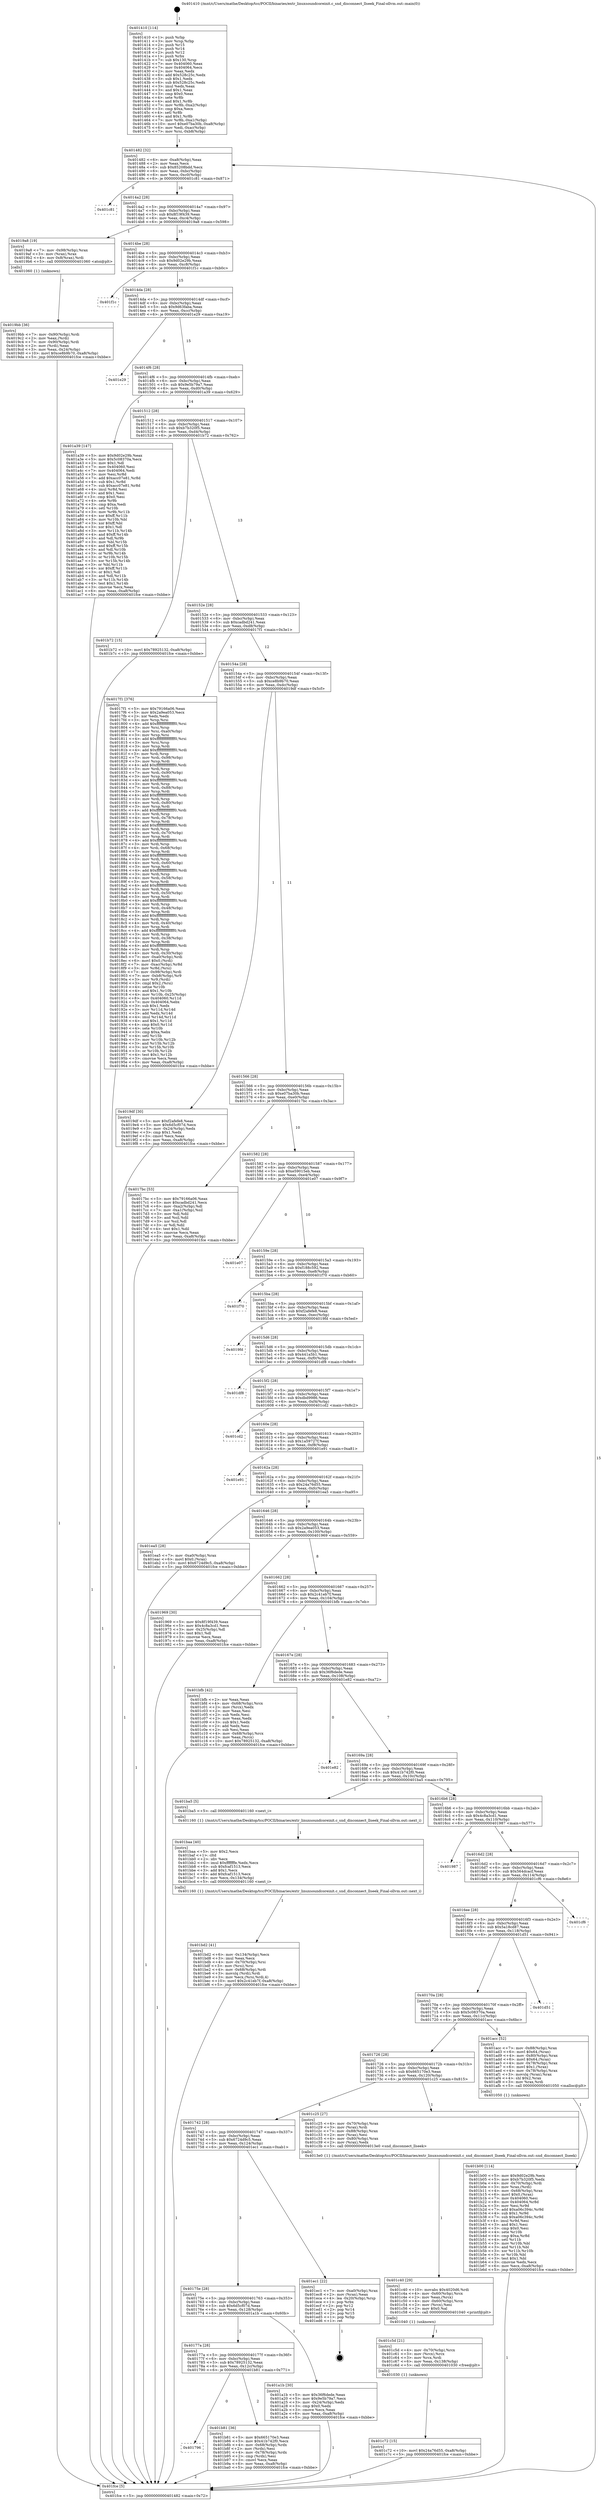 digraph "0x401410" {
  label = "0x401410 (/mnt/c/Users/mathe/Desktop/tcc/POCII/binaries/extr_linuxsoundcoreinit.c_snd_disconnect_llseek_Final-ollvm.out::main(0))"
  labelloc = "t"
  node[shape=record]

  Entry [label="",width=0.3,height=0.3,shape=circle,fillcolor=black,style=filled]
  "0x401482" [label="{
     0x401482 [32]\l
     | [instrs]\l
     &nbsp;&nbsp;0x401482 \<+6\>: mov -0xa8(%rbp),%eax\l
     &nbsp;&nbsp;0x401488 \<+2\>: mov %eax,%ecx\l
     &nbsp;&nbsp;0x40148a \<+6\>: sub $0x85208bdd,%ecx\l
     &nbsp;&nbsp;0x401490 \<+6\>: mov %eax,-0xbc(%rbp)\l
     &nbsp;&nbsp;0x401496 \<+6\>: mov %ecx,-0xc0(%rbp)\l
     &nbsp;&nbsp;0x40149c \<+6\>: je 0000000000401c81 \<main+0x871\>\l
  }"]
  "0x401c81" [label="{
     0x401c81\l
  }", style=dashed]
  "0x4014a2" [label="{
     0x4014a2 [28]\l
     | [instrs]\l
     &nbsp;&nbsp;0x4014a2 \<+5\>: jmp 00000000004014a7 \<main+0x97\>\l
     &nbsp;&nbsp;0x4014a7 \<+6\>: mov -0xbc(%rbp),%eax\l
     &nbsp;&nbsp;0x4014ad \<+5\>: sub $0x8f19f439,%eax\l
     &nbsp;&nbsp;0x4014b2 \<+6\>: mov %eax,-0xc4(%rbp)\l
     &nbsp;&nbsp;0x4014b8 \<+6\>: je 00000000004019a8 \<main+0x598\>\l
  }"]
  Exit [label="",width=0.3,height=0.3,shape=circle,fillcolor=black,style=filled,peripheries=2]
  "0x4019a8" [label="{
     0x4019a8 [19]\l
     | [instrs]\l
     &nbsp;&nbsp;0x4019a8 \<+7\>: mov -0x98(%rbp),%rax\l
     &nbsp;&nbsp;0x4019af \<+3\>: mov (%rax),%rax\l
     &nbsp;&nbsp;0x4019b2 \<+4\>: mov 0x8(%rax),%rdi\l
     &nbsp;&nbsp;0x4019b6 \<+5\>: call 0000000000401060 \<atoi@plt\>\l
     | [calls]\l
     &nbsp;&nbsp;0x401060 \{1\} (unknown)\l
  }"]
  "0x4014be" [label="{
     0x4014be [28]\l
     | [instrs]\l
     &nbsp;&nbsp;0x4014be \<+5\>: jmp 00000000004014c3 \<main+0xb3\>\l
     &nbsp;&nbsp;0x4014c3 \<+6\>: mov -0xbc(%rbp),%eax\l
     &nbsp;&nbsp;0x4014c9 \<+5\>: sub $0x9d02e29b,%eax\l
     &nbsp;&nbsp;0x4014ce \<+6\>: mov %eax,-0xc8(%rbp)\l
     &nbsp;&nbsp;0x4014d4 \<+6\>: je 0000000000401f1c \<main+0xb0c\>\l
  }"]
  "0x401c72" [label="{
     0x401c72 [15]\l
     | [instrs]\l
     &nbsp;&nbsp;0x401c72 \<+10\>: movl $0x24a76d55,-0xa8(%rbp)\l
     &nbsp;&nbsp;0x401c7c \<+5\>: jmp 0000000000401fce \<main+0xbbe\>\l
  }"]
  "0x401f1c" [label="{
     0x401f1c\l
  }", style=dashed]
  "0x4014da" [label="{
     0x4014da [28]\l
     | [instrs]\l
     &nbsp;&nbsp;0x4014da \<+5\>: jmp 00000000004014df \<main+0xcf\>\l
     &nbsp;&nbsp;0x4014df \<+6\>: mov -0xbc(%rbp),%eax\l
     &nbsp;&nbsp;0x4014e5 \<+5\>: sub $0x9d63faba,%eax\l
     &nbsp;&nbsp;0x4014ea \<+6\>: mov %eax,-0xcc(%rbp)\l
     &nbsp;&nbsp;0x4014f0 \<+6\>: je 0000000000401e29 \<main+0xa19\>\l
  }"]
  "0x401c5d" [label="{
     0x401c5d [21]\l
     | [instrs]\l
     &nbsp;&nbsp;0x401c5d \<+4\>: mov -0x70(%rbp),%rcx\l
     &nbsp;&nbsp;0x401c61 \<+3\>: mov (%rcx),%rcx\l
     &nbsp;&nbsp;0x401c64 \<+3\>: mov %rcx,%rdi\l
     &nbsp;&nbsp;0x401c67 \<+6\>: mov %eax,-0x138(%rbp)\l
     &nbsp;&nbsp;0x401c6d \<+5\>: call 0000000000401030 \<free@plt\>\l
     | [calls]\l
     &nbsp;&nbsp;0x401030 \{1\} (unknown)\l
  }"]
  "0x401e29" [label="{
     0x401e29\l
  }", style=dashed]
  "0x4014f6" [label="{
     0x4014f6 [28]\l
     | [instrs]\l
     &nbsp;&nbsp;0x4014f6 \<+5\>: jmp 00000000004014fb \<main+0xeb\>\l
     &nbsp;&nbsp;0x4014fb \<+6\>: mov -0xbc(%rbp),%eax\l
     &nbsp;&nbsp;0x401501 \<+5\>: sub $0x9e5b79a7,%eax\l
     &nbsp;&nbsp;0x401506 \<+6\>: mov %eax,-0xd0(%rbp)\l
     &nbsp;&nbsp;0x40150c \<+6\>: je 0000000000401a39 \<main+0x629\>\l
  }"]
  "0x401c40" [label="{
     0x401c40 [29]\l
     | [instrs]\l
     &nbsp;&nbsp;0x401c40 \<+10\>: movabs $0x4020d6,%rdi\l
     &nbsp;&nbsp;0x401c4a \<+4\>: mov -0x60(%rbp),%rcx\l
     &nbsp;&nbsp;0x401c4e \<+2\>: mov %eax,(%rcx)\l
     &nbsp;&nbsp;0x401c50 \<+4\>: mov -0x60(%rbp),%rcx\l
     &nbsp;&nbsp;0x401c54 \<+2\>: mov (%rcx),%esi\l
     &nbsp;&nbsp;0x401c56 \<+2\>: mov $0x0,%al\l
     &nbsp;&nbsp;0x401c58 \<+5\>: call 0000000000401040 \<printf@plt\>\l
     | [calls]\l
     &nbsp;&nbsp;0x401040 \{1\} (unknown)\l
  }"]
  "0x401a39" [label="{
     0x401a39 [147]\l
     | [instrs]\l
     &nbsp;&nbsp;0x401a39 \<+5\>: mov $0x9d02e29b,%eax\l
     &nbsp;&nbsp;0x401a3e \<+5\>: mov $0x5c08370a,%ecx\l
     &nbsp;&nbsp;0x401a43 \<+2\>: mov $0x1,%dl\l
     &nbsp;&nbsp;0x401a45 \<+7\>: mov 0x404060,%esi\l
     &nbsp;&nbsp;0x401a4c \<+7\>: mov 0x404064,%edi\l
     &nbsp;&nbsp;0x401a53 \<+3\>: mov %esi,%r8d\l
     &nbsp;&nbsp;0x401a56 \<+7\>: add $0xacc07e81,%r8d\l
     &nbsp;&nbsp;0x401a5d \<+4\>: sub $0x1,%r8d\l
     &nbsp;&nbsp;0x401a61 \<+7\>: sub $0xacc07e81,%r8d\l
     &nbsp;&nbsp;0x401a68 \<+4\>: imul %r8d,%esi\l
     &nbsp;&nbsp;0x401a6c \<+3\>: and $0x1,%esi\l
     &nbsp;&nbsp;0x401a6f \<+3\>: cmp $0x0,%esi\l
     &nbsp;&nbsp;0x401a72 \<+4\>: sete %r9b\l
     &nbsp;&nbsp;0x401a76 \<+3\>: cmp $0xa,%edi\l
     &nbsp;&nbsp;0x401a79 \<+4\>: setl %r10b\l
     &nbsp;&nbsp;0x401a7d \<+3\>: mov %r9b,%r11b\l
     &nbsp;&nbsp;0x401a80 \<+4\>: xor $0xff,%r11b\l
     &nbsp;&nbsp;0x401a84 \<+3\>: mov %r10b,%bl\l
     &nbsp;&nbsp;0x401a87 \<+3\>: xor $0xff,%bl\l
     &nbsp;&nbsp;0x401a8a \<+3\>: xor $0x1,%dl\l
     &nbsp;&nbsp;0x401a8d \<+3\>: mov %r11b,%r14b\l
     &nbsp;&nbsp;0x401a90 \<+4\>: and $0xff,%r14b\l
     &nbsp;&nbsp;0x401a94 \<+3\>: and %dl,%r9b\l
     &nbsp;&nbsp;0x401a97 \<+3\>: mov %bl,%r15b\l
     &nbsp;&nbsp;0x401a9a \<+4\>: and $0xff,%r15b\l
     &nbsp;&nbsp;0x401a9e \<+3\>: and %dl,%r10b\l
     &nbsp;&nbsp;0x401aa1 \<+3\>: or %r9b,%r14b\l
     &nbsp;&nbsp;0x401aa4 \<+3\>: or %r10b,%r15b\l
     &nbsp;&nbsp;0x401aa7 \<+3\>: xor %r15b,%r14b\l
     &nbsp;&nbsp;0x401aaa \<+3\>: or %bl,%r11b\l
     &nbsp;&nbsp;0x401aad \<+4\>: xor $0xff,%r11b\l
     &nbsp;&nbsp;0x401ab1 \<+3\>: or $0x1,%dl\l
     &nbsp;&nbsp;0x401ab4 \<+3\>: and %dl,%r11b\l
     &nbsp;&nbsp;0x401ab7 \<+3\>: or %r11b,%r14b\l
     &nbsp;&nbsp;0x401aba \<+4\>: test $0x1,%r14b\l
     &nbsp;&nbsp;0x401abe \<+3\>: cmovne %ecx,%eax\l
     &nbsp;&nbsp;0x401ac1 \<+6\>: mov %eax,-0xa8(%rbp)\l
     &nbsp;&nbsp;0x401ac7 \<+5\>: jmp 0000000000401fce \<main+0xbbe\>\l
  }"]
  "0x401512" [label="{
     0x401512 [28]\l
     | [instrs]\l
     &nbsp;&nbsp;0x401512 \<+5\>: jmp 0000000000401517 \<main+0x107\>\l
     &nbsp;&nbsp;0x401517 \<+6\>: mov -0xbc(%rbp),%eax\l
     &nbsp;&nbsp;0x40151d \<+5\>: sub $0xb7b320f5,%eax\l
     &nbsp;&nbsp;0x401522 \<+6\>: mov %eax,-0xd4(%rbp)\l
     &nbsp;&nbsp;0x401528 \<+6\>: je 0000000000401b72 \<main+0x762\>\l
  }"]
  "0x401bd2" [label="{
     0x401bd2 [41]\l
     | [instrs]\l
     &nbsp;&nbsp;0x401bd2 \<+6\>: mov -0x134(%rbp),%ecx\l
     &nbsp;&nbsp;0x401bd8 \<+3\>: imul %eax,%ecx\l
     &nbsp;&nbsp;0x401bdb \<+4\>: mov -0x70(%rbp),%rsi\l
     &nbsp;&nbsp;0x401bdf \<+3\>: mov (%rsi),%rsi\l
     &nbsp;&nbsp;0x401be2 \<+4\>: mov -0x68(%rbp),%rdi\l
     &nbsp;&nbsp;0x401be6 \<+3\>: movslq (%rdi),%rdi\l
     &nbsp;&nbsp;0x401be9 \<+3\>: mov %ecx,(%rsi,%rdi,4)\l
     &nbsp;&nbsp;0x401bec \<+10\>: movl $0x2c41eb7f,-0xa8(%rbp)\l
     &nbsp;&nbsp;0x401bf6 \<+5\>: jmp 0000000000401fce \<main+0xbbe\>\l
  }"]
  "0x401b72" [label="{
     0x401b72 [15]\l
     | [instrs]\l
     &nbsp;&nbsp;0x401b72 \<+10\>: movl $0x78925132,-0xa8(%rbp)\l
     &nbsp;&nbsp;0x401b7c \<+5\>: jmp 0000000000401fce \<main+0xbbe\>\l
  }"]
  "0x40152e" [label="{
     0x40152e [28]\l
     | [instrs]\l
     &nbsp;&nbsp;0x40152e \<+5\>: jmp 0000000000401533 \<main+0x123\>\l
     &nbsp;&nbsp;0x401533 \<+6\>: mov -0xbc(%rbp),%eax\l
     &nbsp;&nbsp;0x401539 \<+5\>: sub $0xcadbd241,%eax\l
     &nbsp;&nbsp;0x40153e \<+6\>: mov %eax,-0xd8(%rbp)\l
     &nbsp;&nbsp;0x401544 \<+6\>: je 00000000004017f1 \<main+0x3e1\>\l
  }"]
  "0x401baa" [label="{
     0x401baa [40]\l
     | [instrs]\l
     &nbsp;&nbsp;0x401baa \<+5\>: mov $0x2,%ecx\l
     &nbsp;&nbsp;0x401baf \<+1\>: cltd\l
     &nbsp;&nbsp;0x401bb0 \<+2\>: idiv %ecx\l
     &nbsp;&nbsp;0x401bb2 \<+6\>: imul $0xfffffffe,%edx,%ecx\l
     &nbsp;&nbsp;0x401bb8 \<+6\>: sub $0xfcaf1513,%ecx\l
     &nbsp;&nbsp;0x401bbe \<+3\>: add $0x1,%ecx\l
     &nbsp;&nbsp;0x401bc1 \<+6\>: add $0xfcaf1513,%ecx\l
     &nbsp;&nbsp;0x401bc7 \<+6\>: mov %ecx,-0x134(%rbp)\l
     &nbsp;&nbsp;0x401bcd \<+5\>: call 0000000000401160 \<next_i\>\l
     | [calls]\l
     &nbsp;&nbsp;0x401160 \{1\} (/mnt/c/Users/mathe/Desktop/tcc/POCII/binaries/extr_linuxsoundcoreinit.c_snd_disconnect_llseek_Final-ollvm.out::next_i)\l
  }"]
  "0x4017f1" [label="{
     0x4017f1 [376]\l
     | [instrs]\l
     &nbsp;&nbsp;0x4017f1 \<+5\>: mov $0x79166a06,%eax\l
     &nbsp;&nbsp;0x4017f6 \<+5\>: mov $0x2a9ea053,%ecx\l
     &nbsp;&nbsp;0x4017fb \<+2\>: xor %edx,%edx\l
     &nbsp;&nbsp;0x4017fd \<+3\>: mov %rsp,%rsi\l
     &nbsp;&nbsp;0x401800 \<+4\>: add $0xfffffffffffffff0,%rsi\l
     &nbsp;&nbsp;0x401804 \<+3\>: mov %rsi,%rsp\l
     &nbsp;&nbsp;0x401807 \<+7\>: mov %rsi,-0xa0(%rbp)\l
     &nbsp;&nbsp;0x40180e \<+3\>: mov %rsp,%rsi\l
     &nbsp;&nbsp;0x401811 \<+4\>: add $0xfffffffffffffff0,%rsi\l
     &nbsp;&nbsp;0x401815 \<+3\>: mov %rsi,%rsp\l
     &nbsp;&nbsp;0x401818 \<+3\>: mov %rsp,%rdi\l
     &nbsp;&nbsp;0x40181b \<+4\>: add $0xfffffffffffffff0,%rdi\l
     &nbsp;&nbsp;0x40181f \<+3\>: mov %rdi,%rsp\l
     &nbsp;&nbsp;0x401822 \<+7\>: mov %rdi,-0x98(%rbp)\l
     &nbsp;&nbsp;0x401829 \<+3\>: mov %rsp,%rdi\l
     &nbsp;&nbsp;0x40182c \<+4\>: add $0xfffffffffffffff0,%rdi\l
     &nbsp;&nbsp;0x401830 \<+3\>: mov %rdi,%rsp\l
     &nbsp;&nbsp;0x401833 \<+7\>: mov %rdi,-0x90(%rbp)\l
     &nbsp;&nbsp;0x40183a \<+3\>: mov %rsp,%rdi\l
     &nbsp;&nbsp;0x40183d \<+4\>: add $0xfffffffffffffff0,%rdi\l
     &nbsp;&nbsp;0x401841 \<+3\>: mov %rdi,%rsp\l
     &nbsp;&nbsp;0x401844 \<+7\>: mov %rdi,-0x88(%rbp)\l
     &nbsp;&nbsp;0x40184b \<+3\>: mov %rsp,%rdi\l
     &nbsp;&nbsp;0x40184e \<+4\>: add $0xfffffffffffffff0,%rdi\l
     &nbsp;&nbsp;0x401852 \<+3\>: mov %rdi,%rsp\l
     &nbsp;&nbsp;0x401855 \<+4\>: mov %rdi,-0x80(%rbp)\l
     &nbsp;&nbsp;0x401859 \<+3\>: mov %rsp,%rdi\l
     &nbsp;&nbsp;0x40185c \<+4\>: add $0xfffffffffffffff0,%rdi\l
     &nbsp;&nbsp;0x401860 \<+3\>: mov %rdi,%rsp\l
     &nbsp;&nbsp;0x401863 \<+4\>: mov %rdi,-0x78(%rbp)\l
     &nbsp;&nbsp;0x401867 \<+3\>: mov %rsp,%rdi\l
     &nbsp;&nbsp;0x40186a \<+4\>: add $0xfffffffffffffff0,%rdi\l
     &nbsp;&nbsp;0x40186e \<+3\>: mov %rdi,%rsp\l
     &nbsp;&nbsp;0x401871 \<+4\>: mov %rdi,-0x70(%rbp)\l
     &nbsp;&nbsp;0x401875 \<+3\>: mov %rsp,%rdi\l
     &nbsp;&nbsp;0x401878 \<+4\>: add $0xfffffffffffffff0,%rdi\l
     &nbsp;&nbsp;0x40187c \<+3\>: mov %rdi,%rsp\l
     &nbsp;&nbsp;0x40187f \<+4\>: mov %rdi,-0x68(%rbp)\l
     &nbsp;&nbsp;0x401883 \<+3\>: mov %rsp,%rdi\l
     &nbsp;&nbsp;0x401886 \<+4\>: add $0xfffffffffffffff0,%rdi\l
     &nbsp;&nbsp;0x40188a \<+3\>: mov %rdi,%rsp\l
     &nbsp;&nbsp;0x40188d \<+4\>: mov %rdi,-0x60(%rbp)\l
     &nbsp;&nbsp;0x401891 \<+3\>: mov %rsp,%rdi\l
     &nbsp;&nbsp;0x401894 \<+4\>: add $0xfffffffffffffff0,%rdi\l
     &nbsp;&nbsp;0x401898 \<+3\>: mov %rdi,%rsp\l
     &nbsp;&nbsp;0x40189b \<+4\>: mov %rdi,-0x58(%rbp)\l
     &nbsp;&nbsp;0x40189f \<+3\>: mov %rsp,%rdi\l
     &nbsp;&nbsp;0x4018a2 \<+4\>: add $0xfffffffffffffff0,%rdi\l
     &nbsp;&nbsp;0x4018a6 \<+3\>: mov %rdi,%rsp\l
     &nbsp;&nbsp;0x4018a9 \<+4\>: mov %rdi,-0x50(%rbp)\l
     &nbsp;&nbsp;0x4018ad \<+3\>: mov %rsp,%rdi\l
     &nbsp;&nbsp;0x4018b0 \<+4\>: add $0xfffffffffffffff0,%rdi\l
     &nbsp;&nbsp;0x4018b4 \<+3\>: mov %rdi,%rsp\l
     &nbsp;&nbsp;0x4018b7 \<+4\>: mov %rdi,-0x48(%rbp)\l
     &nbsp;&nbsp;0x4018bb \<+3\>: mov %rsp,%rdi\l
     &nbsp;&nbsp;0x4018be \<+4\>: add $0xfffffffffffffff0,%rdi\l
     &nbsp;&nbsp;0x4018c2 \<+3\>: mov %rdi,%rsp\l
     &nbsp;&nbsp;0x4018c5 \<+4\>: mov %rdi,-0x40(%rbp)\l
     &nbsp;&nbsp;0x4018c9 \<+3\>: mov %rsp,%rdi\l
     &nbsp;&nbsp;0x4018cc \<+4\>: add $0xfffffffffffffff0,%rdi\l
     &nbsp;&nbsp;0x4018d0 \<+3\>: mov %rdi,%rsp\l
     &nbsp;&nbsp;0x4018d3 \<+4\>: mov %rdi,-0x38(%rbp)\l
     &nbsp;&nbsp;0x4018d7 \<+3\>: mov %rsp,%rdi\l
     &nbsp;&nbsp;0x4018da \<+4\>: add $0xfffffffffffffff0,%rdi\l
     &nbsp;&nbsp;0x4018de \<+3\>: mov %rdi,%rsp\l
     &nbsp;&nbsp;0x4018e1 \<+4\>: mov %rdi,-0x30(%rbp)\l
     &nbsp;&nbsp;0x4018e5 \<+7\>: mov -0xa0(%rbp),%rdi\l
     &nbsp;&nbsp;0x4018ec \<+6\>: movl $0x0,(%rdi)\l
     &nbsp;&nbsp;0x4018f2 \<+7\>: mov -0xac(%rbp),%r8d\l
     &nbsp;&nbsp;0x4018f9 \<+3\>: mov %r8d,(%rsi)\l
     &nbsp;&nbsp;0x4018fc \<+7\>: mov -0x98(%rbp),%rdi\l
     &nbsp;&nbsp;0x401903 \<+7\>: mov -0xb8(%rbp),%r9\l
     &nbsp;&nbsp;0x40190a \<+3\>: mov %r9,(%rdi)\l
     &nbsp;&nbsp;0x40190d \<+3\>: cmpl $0x2,(%rsi)\l
     &nbsp;&nbsp;0x401910 \<+4\>: setne %r10b\l
     &nbsp;&nbsp;0x401914 \<+4\>: and $0x1,%r10b\l
     &nbsp;&nbsp;0x401918 \<+4\>: mov %r10b,-0x25(%rbp)\l
     &nbsp;&nbsp;0x40191c \<+8\>: mov 0x404060,%r11d\l
     &nbsp;&nbsp;0x401924 \<+7\>: mov 0x404064,%ebx\l
     &nbsp;&nbsp;0x40192b \<+3\>: sub $0x1,%edx\l
     &nbsp;&nbsp;0x40192e \<+3\>: mov %r11d,%r14d\l
     &nbsp;&nbsp;0x401931 \<+3\>: add %edx,%r14d\l
     &nbsp;&nbsp;0x401934 \<+4\>: imul %r14d,%r11d\l
     &nbsp;&nbsp;0x401938 \<+4\>: and $0x1,%r11d\l
     &nbsp;&nbsp;0x40193c \<+4\>: cmp $0x0,%r11d\l
     &nbsp;&nbsp;0x401940 \<+4\>: sete %r10b\l
     &nbsp;&nbsp;0x401944 \<+3\>: cmp $0xa,%ebx\l
     &nbsp;&nbsp;0x401947 \<+4\>: setl %r15b\l
     &nbsp;&nbsp;0x40194b \<+3\>: mov %r10b,%r12b\l
     &nbsp;&nbsp;0x40194e \<+3\>: and %r15b,%r12b\l
     &nbsp;&nbsp;0x401951 \<+3\>: xor %r15b,%r10b\l
     &nbsp;&nbsp;0x401954 \<+3\>: or %r10b,%r12b\l
     &nbsp;&nbsp;0x401957 \<+4\>: test $0x1,%r12b\l
     &nbsp;&nbsp;0x40195b \<+3\>: cmovne %ecx,%eax\l
     &nbsp;&nbsp;0x40195e \<+6\>: mov %eax,-0xa8(%rbp)\l
     &nbsp;&nbsp;0x401964 \<+5\>: jmp 0000000000401fce \<main+0xbbe\>\l
  }"]
  "0x40154a" [label="{
     0x40154a [28]\l
     | [instrs]\l
     &nbsp;&nbsp;0x40154a \<+5\>: jmp 000000000040154f \<main+0x13f\>\l
     &nbsp;&nbsp;0x40154f \<+6\>: mov -0xbc(%rbp),%eax\l
     &nbsp;&nbsp;0x401555 \<+5\>: sub $0xce8b9b70,%eax\l
     &nbsp;&nbsp;0x40155a \<+6\>: mov %eax,-0xdc(%rbp)\l
     &nbsp;&nbsp;0x401560 \<+6\>: je 00000000004019df \<main+0x5cf\>\l
  }"]
  "0x401796" [label="{
     0x401796\l
  }", style=dashed]
  "0x4019df" [label="{
     0x4019df [30]\l
     | [instrs]\l
     &nbsp;&nbsp;0x4019df \<+5\>: mov $0xf2afefe8,%eax\l
     &nbsp;&nbsp;0x4019e4 \<+5\>: mov $0x6d5cf07d,%ecx\l
     &nbsp;&nbsp;0x4019e9 \<+3\>: mov -0x24(%rbp),%edx\l
     &nbsp;&nbsp;0x4019ec \<+3\>: cmp $0x1,%edx\l
     &nbsp;&nbsp;0x4019ef \<+3\>: cmovl %ecx,%eax\l
     &nbsp;&nbsp;0x4019f2 \<+6\>: mov %eax,-0xa8(%rbp)\l
     &nbsp;&nbsp;0x4019f8 \<+5\>: jmp 0000000000401fce \<main+0xbbe\>\l
  }"]
  "0x401566" [label="{
     0x401566 [28]\l
     | [instrs]\l
     &nbsp;&nbsp;0x401566 \<+5\>: jmp 000000000040156b \<main+0x15b\>\l
     &nbsp;&nbsp;0x40156b \<+6\>: mov -0xbc(%rbp),%eax\l
     &nbsp;&nbsp;0x401571 \<+5\>: sub $0xe07ba30b,%eax\l
     &nbsp;&nbsp;0x401576 \<+6\>: mov %eax,-0xe0(%rbp)\l
     &nbsp;&nbsp;0x40157c \<+6\>: je 00000000004017bc \<main+0x3ac\>\l
  }"]
  "0x401b81" [label="{
     0x401b81 [36]\l
     | [instrs]\l
     &nbsp;&nbsp;0x401b81 \<+5\>: mov $0x665170e3,%eax\l
     &nbsp;&nbsp;0x401b86 \<+5\>: mov $0x41b742f0,%ecx\l
     &nbsp;&nbsp;0x401b8b \<+4\>: mov -0x68(%rbp),%rdx\l
     &nbsp;&nbsp;0x401b8f \<+2\>: mov (%rdx),%esi\l
     &nbsp;&nbsp;0x401b91 \<+4\>: mov -0x78(%rbp),%rdx\l
     &nbsp;&nbsp;0x401b95 \<+2\>: cmp (%rdx),%esi\l
     &nbsp;&nbsp;0x401b97 \<+3\>: cmovl %ecx,%eax\l
     &nbsp;&nbsp;0x401b9a \<+6\>: mov %eax,-0xa8(%rbp)\l
     &nbsp;&nbsp;0x401ba0 \<+5\>: jmp 0000000000401fce \<main+0xbbe\>\l
  }"]
  "0x4017bc" [label="{
     0x4017bc [53]\l
     | [instrs]\l
     &nbsp;&nbsp;0x4017bc \<+5\>: mov $0x79166a06,%eax\l
     &nbsp;&nbsp;0x4017c1 \<+5\>: mov $0xcadbd241,%ecx\l
     &nbsp;&nbsp;0x4017c6 \<+6\>: mov -0xa2(%rbp),%dl\l
     &nbsp;&nbsp;0x4017cc \<+7\>: mov -0xa1(%rbp),%sil\l
     &nbsp;&nbsp;0x4017d3 \<+3\>: mov %dl,%dil\l
     &nbsp;&nbsp;0x4017d6 \<+3\>: and %sil,%dil\l
     &nbsp;&nbsp;0x4017d9 \<+3\>: xor %sil,%dl\l
     &nbsp;&nbsp;0x4017dc \<+3\>: or %dl,%dil\l
     &nbsp;&nbsp;0x4017df \<+4\>: test $0x1,%dil\l
     &nbsp;&nbsp;0x4017e3 \<+3\>: cmovne %ecx,%eax\l
     &nbsp;&nbsp;0x4017e6 \<+6\>: mov %eax,-0xa8(%rbp)\l
     &nbsp;&nbsp;0x4017ec \<+5\>: jmp 0000000000401fce \<main+0xbbe\>\l
  }"]
  "0x401582" [label="{
     0x401582 [28]\l
     | [instrs]\l
     &nbsp;&nbsp;0x401582 \<+5\>: jmp 0000000000401587 \<main+0x177\>\l
     &nbsp;&nbsp;0x401587 \<+6\>: mov -0xbc(%rbp),%eax\l
     &nbsp;&nbsp;0x40158d \<+5\>: sub $0xe59015eb,%eax\l
     &nbsp;&nbsp;0x401592 \<+6\>: mov %eax,-0xe4(%rbp)\l
     &nbsp;&nbsp;0x401598 \<+6\>: je 0000000000401e07 \<main+0x9f7\>\l
  }"]
  "0x401fce" [label="{
     0x401fce [5]\l
     | [instrs]\l
     &nbsp;&nbsp;0x401fce \<+5\>: jmp 0000000000401482 \<main+0x72\>\l
  }"]
  "0x401410" [label="{
     0x401410 [114]\l
     | [instrs]\l
     &nbsp;&nbsp;0x401410 \<+1\>: push %rbp\l
     &nbsp;&nbsp;0x401411 \<+3\>: mov %rsp,%rbp\l
     &nbsp;&nbsp;0x401414 \<+2\>: push %r15\l
     &nbsp;&nbsp;0x401416 \<+2\>: push %r14\l
     &nbsp;&nbsp;0x401418 \<+2\>: push %r12\l
     &nbsp;&nbsp;0x40141a \<+1\>: push %rbx\l
     &nbsp;&nbsp;0x40141b \<+7\>: sub $0x130,%rsp\l
     &nbsp;&nbsp;0x401422 \<+7\>: mov 0x404060,%eax\l
     &nbsp;&nbsp;0x401429 \<+7\>: mov 0x404064,%ecx\l
     &nbsp;&nbsp;0x401430 \<+2\>: mov %eax,%edx\l
     &nbsp;&nbsp;0x401432 \<+6\>: add $0x528c25c,%edx\l
     &nbsp;&nbsp;0x401438 \<+3\>: sub $0x1,%edx\l
     &nbsp;&nbsp;0x40143b \<+6\>: sub $0x528c25c,%edx\l
     &nbsp;&nbsp;0x401441 \<+3\>: imul %edx,%eax\l
     &nbsp;&nbsp;0x401444 \<+3\>: and $0x1,%eax\l
     &nbsp;&nbsp;0x401447 \<+3\>: cmp $0x0,%eax\l
     &nbsp;&nbsp;0x40144a \<+4\>: sete %r8b\l
     &nbsp;&nbsp;0x40144e \<+4\>: and $0x1,%r8b\l
     &nbsp;&nbsp;0x401452 \<+7\>: mov %r8b,-0xa2(%rbp)\l
     &nbsp;&nbsp;0x401459 \<+3\>: cmp $0xa,%ecx\l
     &nbsp;&nbsp;0x40145c \<+4\>: setl %r8b\l
     &nbsp;&nbsp;0x401460 \<+4\>: and $0x1,%r8b\l
     &nbsp;&nbsp;0x401464 \<+7\>: mov %r8b,-0xa1(%rbp)\l
     &nbsp;&nbsp;0x40146b \<+10\>: movl $0xe07ba30b,-0xa8(%rbp)\l
     &nbsp;&nbsp;0x401475 \<+6\>: mov %edi,-0xac(%rbp)\l
     &nbsp;&nbsp;0x40147b \<+7\>: mov %rsi,-0xb8(%rbp)\l
  }"]
  "0x401b00" [label="{
     0x401b00 [114]\l
     | [instrs]\l
     &nbsp;&nbsp;0x401b00 \<+5\>: mov $0x9d02e29b,%ecx\l
     &nbsp;&nbsp;0x401b05 \<+5\>: mov $0xb7b320f5,%edx\l
     &nbsp;&nbsp;0x401b0a \<+4\>: mov -0x70(%rbp),%rdi\l
     &nbsp;&nbsp;0x401b0e \<+3\>: mov %rax,(%rdi)\l
     &nbsp;&nbsp;0x401b11 \<+4\>: mov -0x68(%rbp),%rax\l
     &nbsp;&nbsp;0x401b15 \<+6\>: movl $0x0,(%rax)\l
     &nbsp;&nbsp;0x401b1b \<+7\>: mov 0x404060,%esi\l
     &nbsp;&nbsp;0x401b22 \<+8\>: mov 0x404064,%r8d\l
     &nbsp;&nbsp;0x401b2a \<+3\>: mov %esi,%r9d\l
     &nbsp;&nbsp;0x401b2d \<+7\>: add $0xa06c394c,%r9d\l
     &nbsp;&nbsp;0x401b34 \<+4\>: sub $0x1,%r9d\l
     &nbsp;&nbsp;0x401b38 \<+7\>: sub $0xa06c394c,%r9d\l
     &nbsp;&nbsp;0x401b3f \<+4\>: imul %r9d,%esi\l
     &nbsp;&nbsp;0x401b43 \<+3\>: and $0x1,%esi\l
     &nbsp;&nbsp;0x401b46 \<+3\>: cmp $0x0,%esi\l
     &nbsp;&nbsp;0x401b49 \<+4\>: sete %r10b\l
     &nbsp;&nbsp;0x401b4d \<+4\>: cmp $0xa,%r8d\l
     &nbsp;&nbsp;0x401b51 \<+4\>: setl %r11b\l
     &nbsp;&nbsp;0x401b55 \<+3\>: mov %r10b,%bl\l
     &nbsp;&nbsp;0x401b58 \<+3\>: and %r11b,%bl\l
     &nbsp;&nbsp;0x401b5b \<+3\>: xor %r11b,%r10b\l
     &nbsp;&nbsp;0x401b5e \<+3\>: or %r10b,%bl\l
     &nbsp;&nbsp;0x401b61 \<+3\>: test $0x1,%bl\l
     &nbsp;&nbsp;0x401b64 \<+3\>: cmovne %edx,%ecx\l
     &nbsp;&nbsp;0x401b67 \<+6\>: mov %ecx,-0xa8(%rbp)\l
     &nbsp;&nbsp;0x401b6d \<+5\>: jmp 0000000000401fce \<main+0xbbe\>\l
  }"]
  "0x40177a" [label="{
     0x40177a [28]\l
     | [instrs]\l
     &nbsp;&nbsp;0x40177a \<+5\>: jmp 000000000040177f \<main+0x36f\>\l
     &nbsp;&nbsp;0x40177f \<+6\>: mov -0xbc(%rbp),%eax\l
     &nbsp;&nbsp;0x401785 \<+5\>: sub $0x78925132,%eax\l
     &nbsp;&nbsp;0x40178a \<+6\>: mov %eax,-0x12c(%rbp)\l
     &nbsp;&nbsp;0x401790 \<+6\>: je 0000000000401b81 \<main+0x771\>\l
  }"]
  "0x401e07" [label="{
     0x401e07\l
  }", style=dashed]
  "0x40159e" [label="{
     0x40159e [28]\l
     | [instrs]\l
     &nbsp;&nbsp;0x40159e \<+5\>: jmp 00000000004015a3 \<main+0x193\>\l
     &nbsp;&nbsp;0x4015a3 \<+6\>: mov -0xbc(%rbp),%eax\l
     &nbsp;&nbsp;0x4015a9 \<+5\>: sub $0xf188c592,%eax\l
     &nbsp;&nbsp;0x4015ae \<+6\>: mov %eax,-0xe8(%rbp)\l
     &nbsp;&nbsp;0x4015b4 \<+6\>: je 0000000000401f70 \<main+0xb60\>\l
  }"]
  "0x401a1b" [label="{
     0x401a1b [30]\l
     | [instrs]\l
     &nbsp;&nbsp;0x401a1b \<+5\>: mov $0x36f6dede,%eax\l
     &nbsp;&nbsp;0x401a20 \<+5\>: mov $0x9e5b79a7,%ecx\l
     &nbsp;&nbsp;0x401a25 \<+3\>: mov -0x24(%rbp),%edx\l
     &nbsp;&nbsp;0x401a28 \<+3\>: cmp $0x0,%edx\l
     &nbsp;&nbsp;0x401a2b \<+3\>: cmove %ecx,%eax\l
     &nbsp;&nbsp;0x401a2e \<+6\>: mov %eax,-0xa8(%rbp)\l
     &nbsp;&nbsp;0x401a34 \<+5\>: jmp 0000000000401fce \<main+0xbbe\>\l
  }"]
  "0x401f70" [label="{
     0x401f70\l
  }", style=dashed]
  "0x4015ba" [label="{
     0x4015ba [28]\l
     | [instrs]\l
     &nbsp;&nbsp;0x4015ba \<+5\>: jmp 00000000004015bf \<main+0x1af\>\l
     &nbsp;&nbsp;0x4015bf \<+6\>: mov -0xbc(%rbp),%eax\l
     &nbsp;&nbsp;0x4015c5 \<+5\>: sub $0xf2afefe8,%eax\l
     &nbsp;&nbsp;0x4015ca \<+6\>: mov %eax,-0xec(%rbp)\l
     &nbsp;&nbsp;0x4015d0 \<+6\>: je 00000000004019fd \<main+0x5ed\>\l
  }"]
  "0x40175e" [label="{
     0x40175e [28]\l
     | [instrs]\l
     &nbsp;&nbsp;0x40175e \<+5\>: jmp 0000000000401763 \<main+0x353\>\l
     &nbsp;&nbsp;0x401763 \<+6\>: mov -0xbc(%rbp),%eax\l
     &nbsp;&nbsp;0x401769 \<+5\>: sub $0x6d5cf07d,%eax\l
     &nbsp;&nbsp;0x40176e \<+6\>: mov %eax,-0x128(%rbp)\l
     &nbsp;&nbsp;0x401774 \<+6\>: je 0000000000401a1b \<main+0x60b\>\l
  }"]
  "0x4019fd" [label="{
     0x4019fd\l
  }", style=dashed]
  "0x4015d6" [label="{
     0x4015d6 [28]\l
     | [instrs]\l
     &nbsp;&nbsp;0x4015d6 \<+5\>: jmp 00000000004015db \<main+0x1cb\>\l
     &nbsp;&nbsp;0x4015db \<+6\>: mov -0xbc(%rbp),%eax\l
     &nbsp;&nbsp;0x4015e1 \<+5\>: sub $0x441a5b1,%eax\l
     &nbsp;&nbsp;0x4015e6 \<+6\>: mov %eax,-0xf0(%rbp)\l
     &nbsp;&nbsp;0x4015ec \<+6\>: je 0000000000401df8 \<main+0x9e8\>\l
  }"]
  "0x401ec1" [label="{
     0x401ec1 [22]\l
     | [instrs]\l
     &nbsp;&nbsp;0x401ec1 \<+7\>: mov -0xa0(%rbp),%rax\l
     &nbsp;&nbsp;0x401ec8 \<+2\>: mov (%rax),%eax\l
     &nbsp;&nbsp;0x401eca \<+4\>: lea -0x20(%rbp),%rsp\l
     &nbsp;&nbsp;0x401ece \<+1\>: pop %rbx\l
     &nbsp;&nbsp;0x401ecf \<+2\>: pop %r12\l
     &nbsp;&nbsp;0x401ed1 \<+2\>: pop %r14\l
     &nbsp;&nbsp;0x401ed3 \<+2\>: pop %r15\l
     &nbsp;&nbsp;0x401ed5 \<+1\>: pop %rbp\l
     &nbsp;&nbsp;0x401ed6 \<+1\>: ret\l
  }"]
  "0x401df8" [label="{
     0x401df8\l
  }", style=dashed]
  "0x4015f2" [label="{
     0x4015f2 [28]\l
     | [instrs]\l
     &nbsp;&nbsp;0x4015f2 \<+5\>: jmp 00000000004015f7 \<main+0x1e7\>\l
     &nbsp;&nbsp;0x4015f7 \<+6\>: mov -0xbc(%rbp),%eax\l
     &nbsp;&nbsp;0x4015fd \<+5\>: sub $0xdbd9986,%eax\l
     &nbsp;&nbsp;0x401602 \<+6\>: mov %eax,-0xf4(%rbp)\l
     &nbsp;&nbsp;0x401608 \<+6\>: je 0000000000401cd2 \<main+0x8c2\>\l
  }"]
  "0x401742" [label="{
     0x401742 [28]\l
     | [instrs]\l
     &nbsp;&nbsp;0x401742 \<+5\>: jmp 0000000000401747 \<main+0x337\>\l
     &nbsp;&nbsp;0x401747 \<+6\>: mov -0xbc(%rbp),%eax\l
     &nbsp;&nbsp;0x40174d \<+5\>: sub $0x6724d9c5,%eax\l
     &nbsp;&nbsp;0x401752 \<+6\>: mov %eax,-0x124(%rbp)\l
     &nbsp;&nbsp;0x401758 \<+6\>: je 0000000000401ec1 \<main+0xab1\>\l
  }"]
  "0x401cd2" [label="{
     0x401cd2\l
  }", style=dashed]
  "0x40160e" [label="{
     0x40160e [28]\l
     | [instrs]\l
     &nbsp;&nbsp;0x40160e \<+5\>: jmp 0000000000401613 \<main+0x203\>\l
     &nbsp;&nbsp;0x401613 \<+6\>: mov -0xbc(%rbp),%eax\l
     &nbsp;&nbsp;0x401619 \<+5\>: sub $0x1a59727f,%eax\l
     &nbsp;&nbsp;0x40161e \<+6\>: mov %eax,-0xf8(%rbp)\l
     &nbsp;&nbsp;0x401624 \<+6\>: je 0000000000401e91 \<main+0xa81\>\l
  }"]
  "0x401c25" [label="{
     0x401c25 [27]\l
     | [instrs]\l
     &nbsp;&nbsp;0x401c25 \<+4\>: mov -0x70(%rbp),%rax\l
     &nbsp;&nbsp;0x401c29 \<+3\>: mov (%rax),%rdi\l
     &nbsp;&nbsp;0x401c2c \<+7\>: mov -0x88(%rbp),%rax\l
     &nbsp;&nbsp;0x401c33 \<+2\>: mov (%rax),%esi\l
     &nbsp;&nbsp;0x401c35 \<+4\>: mov -0x80(%rbp),%rax\l
     &nbsp;&nbsp;0x401c39 \<+2\>: mov (%rax),%edx\l
     &nbsp;&nbsp;0x401c3b \<+5\>: call 00000000004013e0 \<snd_disconnect_llseek\>\l
     | [calls]\l
     &nbsp;&nbsp;0x4013e0 \{1\} (/mnt/c/Users/mathe/Desktop/tcc/POCII/binaries/extr_linuxsoundcoreinit.c_snd_disconnect_llseek_Final-ollvm.out::snd_disconnect_llseek)\l
  }"]
  "0x401e91" [label="{
     0x401e91\l
  }", style=dashed]
  "0x40162a" [label="{
     0x40162a [28]\l
     | [instrs]\l
     &nbsp;&nbsp;0x40162a \<+5\>: jmp 000000000040162f \<main+0x21f\>\l
     &nbsp;&nbsp;0x40162f \<+6\>: mov -0xbc(%rbp),%eax\l
     &nbsp;&nbsp;0x401635 \<+5\>: sub $0x24a76d55,%eax\l
     &nbsp;&nbsp;0x40163a \<+6\>: mov %eax,-0xfc(%rbp)\l
     &nbsp;&nbsp;0x401640 \<+6\>: je 0000000000401ea5 \<main+0xa95\>\l
  }"]
  "0x401726" [label="{
     0x401726 [28]\l
     | [instrs]\l
     &nbsp;&nbsp;0x401726 \<+5\>: jmp 000000000040172b \<main+0x31b\>\l
     &nbsp;&nbsp;0x40172b \<+6\>: mov -0xbc(%rbp),%eax\l
     &nbsp;&nbsp;0x401731 \<+5\>: sub $0x665170e3,%eax\l
     &nbsp;&nbsp;0x401736 \<+6\>: mov %eax,-0x120(%rbp)\l
     &nbsp;&nbsp;0x40173c \<+6\>: je 0000000000401c25 \<main+0x815\>\l
  }"]
  "0x401ea5" [label="{
     0x401ea5 [28]\l
     | [instrs]\l
     &nbsp;&nbsp;0x401ea5 \<+7\>: mov -0xa0(%rbp),%rax\l
     &nbsp;&nbsp;0x401eac \<+6\>: movl $0x0,(%rax)\l
     &nbsp;&nbsp;0x401eb2 \<+10\>: movl $0x6724d9c5,-0xa8(%rbp)\l
     &nbsp;&nbsp;0x401ebc \<+5\>: jmp 0000000000401fce \<main+0xbbe\>\l
  }"]
  "0x401646" [label="{
     0x401646 [28]\l
     | [instrs]\l
     &nbsp;&nbsp;0x401646 \<+5\>: jmp 000000000040164b \<main+0x23b\>\l
     &nbsp;&nbsp;0x40164b \<+6\>: mov -0xbc(%rbp),%eax\l
     &nbsp;&nbsp;0x401651 \<+5\>: sub $0x2a9ea053,%eax\l
     &nbsp;&nbsp;0x401656 \<+6\>: mov %eax,-0x100(%rbp)\l
     &nbsp;&nbsp;0x40165c \<+6\>: je 0000000000401969 \<main+0x559\>\l
  }"]
  "0x401acc" [label="{
     0x401acc [52]\l
     | [instrs]\l
     &nbsp;&nbsp;0x401acc \<+7\>: mov -0x88(%rbp),%rax\l
     &nbsp;&nbsp;0x401ad3 \<+6\>: movl $0x64,(%rax)\l
     &nbsp;&nbsp;0x401ad9 \<+4\>: mov -0x80(%rbp),%rax\l
     &nbsp;&nbsp;0x401add \<+6\>: movl $0x64,(%rax)\l
     &nbsp;&nbsp;0x401ae3 \<+4\>: mov -0x78(%rbp),%rax\l
     &nbsp;&nbsp;0x401ae7 \<+6\>: movl $0x1,(%rax)\l
     &nbsp;&nbsp;0x401aed \<+4\>: mov -0x78(%rbp),%rax\l
     &nbsp;&nbsp;0x401af1 \<+3\>: movslq (%rax),%rax\l
     &nbsp;&nbsp;0x401af4 \<+4\>: shl $0x2,%rax\l
     &nbsp;&nbsp;0x401af8 \<+3\>: mov %rax,%rdi\l
     &nbsp;&nbsp;0x401afb \<+5\>: call 0000000000401050 \<malloc@plt\>\l
     | [calls]\l
     &nbsp;&nbsp;0x401050 \{1\} (unknown)\l
  }"]
  "0x401969" [label="{
     0x401969 [30]\l
     | [instrs]\l
     &nbsp;&nbsp;0x401969 \<+5\>: mov $0x8f19f439,%eax\l
     &nbsp;&nbsp;0x40196e \<+5\>: mov $0x4c8a3cd1,%ecx\l
     &nbsp;&nbsp;0x401973 \<+3\>: mov -0x25(%rbp),%dl\l
     &nbsp;&nbsp;0x401976 \<+3\>: test $0x1,%dl\l
     &nbsp;&nbsp;0x401979 \<+3\>: cmovne %ecx,%eax\l
     &nbsp;&nbsp;0x40197c \<+6\>: mov %eax,-0xa8(%rbp)\l
     &nbsp;&nbsp;0x401982 \<+5\>: jmp 0000000000401fce \<main+0xbbe\>\l
  }"]
  "0x401662" [label="{
     0x401662 [28]\l
     | [instrs]\l
     &nbsp;&nbsp;0x401662 \<+5\>: jmp 0000000000401667 \<main+0x257\>\l
     &nbsp;&nbsp;0x401667 \<+6\>: mov -0xbc(%rbp),%eax\l
     &nbsp;&nbsp;0x40166d \<+5\>: sub $0x2c41eb7f,%eax\l
     &nbsp;&nbsp;0x401672 \<+6\>: mov %eax,-0x104(%rbp)\l
     &nbsp;&nbsp;0x401678 \<+6\>: je 0000000000401bfb \<main+0x7eb\>\l
  }"]
  "0x4019bb" [label="{
     0x4019bb [36]\l
     | [instrs]\l
     &nbsp;&nbsp;0x4019bb \<+7\>: mov -0x90(%rbp),%rdi\l
     &nbsp;&nbsp;0x4019c2 \<+2\>: mov %eax,(%rdi)\l
     &nbsp;&nbsp;0x4019c4 \<+7\>: mov -0x90(%rbp),%rdi\l
     &nbsp;&nbsp;0x4019cb \<+2\>: mov (%rdi),%eax\l
     &nbsp;&nbsp;0x4019cd \<+3\>: mov %eax,-0x24(%rbp)\l
     &nbsp;&nbsp;0x4019d0 \<+10\>: movl $0xce8b9b70,-0xa8(%rbp)\l
     &nbsp;&nbsp;0x4019da \<+5\>: jmp 0000000000401fce \<main+0xbbe\>\l
  }"]
  "0x40170a" [label="{
     0x40170a [28]\l
     | [instrs]\l
     &nbsp;&nbsp;0x40170a \<+5\>: jmp 000000000040170f \<main+0x2ff\>\l
     &nbsp;&nbsp;0x40170f \<+6\>: mov -0xbc(%rbp),%eax\l
     &nbsp;&nbsp;0x401715 \<+5\>: sub $0x5c08370a,%eax\l
     &nbsp;&nbsp;0x40171a \<+6\>: mov %eax,-0x11c(%rbp)\l
     &nbsp;&nbsp;0x401720 \<+6\>: je 0000000000401acc \<main+0x6bc\>\l
  }"]
  "0x401bfb" [label="{
     0x401bfb [42]\l
     | [instrs]\l
     &nbsp;&nbsp;0x401bfb \<+2\>: xor %eax,%eax\l
     &nbsp;&nbsp;0x401bfd \<+4\>: mov -0x68(%rbp),%rcx\l
     &nbsp;&nbsp;0x401c01 \<+2\>: mov (%rcx),%edx\l
     &nbsp;&nbsp;0x401c03 \<+2\>: mov %eax,%esi\l
     &nbsp;&nbsp;0x401c05 \<+2\>: sub %edx,%esi\l
     &nbsp;&nbsp;0x401c07 \<+2\>: mov %eax,%edx\l
     &nbsp;&nbsp;0x401c09 \<+3\>: sub $0x1,%edx\l
     &nbsp;&nbsp;0x401c0c \<+2\>: add %edx,%esi\l
     &nbsp;&nbsp;0x401c0e \<+2\>: sub %esi,%eax\l
     &nbsp;&nbsp;0x401c10 \<+4\>: mov -0x68(%rbp),%rcx\l
     &nbsp;&nbsp;0x401c14 \<+2\>: mov %eax,(%rcx)\l
     &nbsp;&nbsp;0x401c16 \<+10\>: movl $0x78925132,-0xa8(%rbp)\l
     &nbsp;&nbsp;0x401c20 \<+5\>: jmp 0000000000401fce \<main+0xbbe\>\l
  }"]
  "0x40167e" [label="{
     0x40167e [28]\l
     | [instrs]\l
     &nbsp;&nbsp;0x40167e \<+5\>: jmp 0000000000401683 \<main+0x273\>\l
     &nbsp;&nbsp;0x401683 \<+6\>: mov -0xbc(%rbp),%eax\l
     &nbsp;&nbsp;0x401689 \<+5\>: sub $0x36f6dede,%eax\l
     &nbsp;&nbsp;0x40168e \<+6\>: mov %eax,-0x108(%rbp)\l
     &nbsp;&nbsp;0x401694 \<+6\>: je 0000000000401e82 \<main+0xa72\>\l
  }"]
  "0x401d51" [label="{
     0x401d51\l
  }", style=dashed]
  "0x401e82" [label="{
     0x401e82\l
  }", style=dashed]
  "0x40169a" [label="{
     0x40169a [28]\l
     | [instrs]\l
     &nbsp;&nbsp;0x40169a \<+5\>: jmp 000000000040169f \<main+0x28f\>\l
     &nbsp;&nbsp;0x40169f \<+6\>: mov -0xbc(%rbp),%eax\l
     &nbsp;&nbsp;0x4016a5 \<+5\>: sub $0x41b742f0,%eax\l
     &nbsp;&nbsp;0x4016aa \<+6\>: mov %eax,-0x10c(%rbp)\l
     &nbsp;&nbsp;0x4016b0 \<+6\>: je 0000000000401ba5 \<main+0x795\>\l
  }"]
  "0x4016ee" [label="{
     0x4016ee [28]\l
     | [instrs]\l
     &nbsp;&nbsp;0x4016ee \<+5\>: jmp 00000000004016f3 \<main+0x2e3\>\l
     &nbsp;&nbsp;0x4016f3 \<+6\>: mov -0xbc(%rbp),%eax\l
     &nbsp;&nbsp;0x4016f9 \<+5\>: sub $0x5a18cd87,%eax\l
     &nbsp;&nbsp;0x4016fe \<+6\>: mov %eax,-0x118(%rbp)\l
     &nbsp;&nbsp;0x401704 \<+6\>: je 0000000000401d51 \<main+0x941\>\l
  }"]
  "0x401ba5" [label="{
     0x401ba5 [5]\l
     | [instrs]\l
     &nbsp;&nbsp;0x401ba5 \<+5\>: call 0000000000401160 \<next_i\>\l
     | [calls]\l
     &nbsp;&nbsp;0x401160 \{1\} (/mnt/c/Users/mathe/Desktop/tcc/POCII/binaries/extr_linuxsoundcoreinit.c_snd_disconnect_llseek_Final-ollvm.out::next_i)\l
  }"]
  "0x4016b6" [label="{
     0x4016b6 [28]\l
     | [instrs]\l
     &nbsp;&nbsp;0x4016b6 \<+5\>: jmp 00000000004016bb \<main+0x2ab\>\l
     &nbsp;&nbsp;0x4016bb \<+6\>: mov -0xbc(%rbp),%eax\l
     &nbsp;&nbsp;0x4016c1 \<+5\>: sub $0x4c8a3cd1,%eax\l
     &nbsp;&nbsp;0x4016c6 \<+6\>: mov %eax,-0x110(%rbp)\l
     &nbsp;&nbsp;0x4016cc \<+6\>: je 0000000000401987 \<main+0x577\>\l
  }"]
  "0x401cf6" [label="{
     0x401cf6\l
  }", style=dashed]
  "0x401987" [label="{
     0x401987\l
  }", style=dashed]
  "0x4016d2" [label="{
     0x4016d2 [28]\l
     | [instrs]\l
     &nbsp;&nbsp;0x4016d2 \<+5\>: jmp 00000000004016d7 \<main+0x2c7\>\l
     &nbsp;&nbsp;0x4016d7 \<+6\>: mov -0xbc(%rbp),%eax\l
     &nbsp;&nbsp;0x4016dd \<+5\>: sub $0x564dcacf,%eax\l
     &nbsp;&nbsp;0x4016e2 \<+6\>: mov %eax,-0x114(%rbp)\l
     &nbsp;&nbsp;0x4016e8 \<+6\>: je 0000000000401cf6 \<main+0x8e6\>\l
  }"]
  Entry -> "0x401410" [label=" 1"]
  "0x401482" -> "0x401c81" [label=" 0"]
  "0x401482" -> "0x4014a2" [label=" 16"]
  "0x401ec1" -> Exit [label=" 1"]
  "0x4014a2" -> "0x4019a8" [label=" 1"]
  "0x4014a2" -> "0x4014be" [label=" 15"]
  "0x401ea5" -> "0x401fce" [label=" 1"]
  "0x4014be" -> "0x401f1c" [label=" 0"]
  "0x4014be" -> "0x4014da" [label=" 15"]
  "0x401c72" -> "0x401fce" [label=" 1"]
  "0x4014da" -> "0x401e29" [label=" 0"]
  "0x4014da" -> "0x4014f6" [label=" 15"]
  "0x401c5d" -> "0x401c72" [label=" 1"]
  "0x4014f6" -> "0x401a39" [label=" 1"]
  "0x4014f6" -> "0x401512" [label=" 14"]
  "0x401c40" -> "0x401c5d" [label=" 1"]
  "0x401512" -> "0x401b72" [label=" 1"]
  "0x401512" -> "0x40152e" [label=" 13"]
  "0x401c25" -> "0x401c40" [label=" 1"]
  "0x40152e" -> "0x4017f1" [label=" 1"]
  "0x40152e" -> "0x40154a" [label=" 12"]
  "0x401bfb" -> "0x401fce" [label=" 1"]
  "0x40154a" -> "0x4019df" [label=" 1"]
  "0x40154a" -> "0x401566" [label=" 11"]
  "0x401bd2" -> "0x401fce" [label=" 1"]
  "0x401566" -> "0x4017bc" [label=" 1"]
  "0x401566" -> "0x401582" [label=" 10"]
  "0x4017bc" -> "0x401fce" [label=" 1"]
  "0x401410" -> "0x401482" [label=" 1"]
  "0x401fce" -> "0x401482" [label=" 15"]
  "0x401baa" -> "0x401bd2" [label=" 1"]
  "0x4017f1" -> "0x401fce" [label=" 1"]
  "0x401b81" -> "0x401fce" [label=" 2"]
  "0x401582" -> "0x401e07" [label=" 0"]
  "0x401582" -> "0x40159e" [label=" 10"]
  "0x40177a" -> "0x401796" [label=" 0"]
  "0x40159e" -> "0x401f70" [label=" 0"]
  "0x40159e" -> "0x4015ba" [label=" 10"]
  "0x40177a" -> "0x401b81" [label=" 2"]
  "0x4015ba" -> "0x4019fd" [label=" 0"]
  "0x4015ba" -> "0x4015d6" [label=" 10"]
  "0x401b72" -> "0x401fce" [label=" 1"]
  "0x4015d6" -> "0x401df8" [label=" 0"]
  "0x4015d6" -> "0x4015f2" [label=" 10"]
  "0x401b00" -> "0x401fce" [label=" 1"]
  "0x4015f2" -> "0x401cd2" [label=" 0"]
  "0x4015f2" -> "0x40160e" [label=" 10"]
  "0x401a39" -> "0x401fce" [label=" 1"]
  "0x40160e" -> "0x401e91" [label=" 0"]
  "0x40160e" -> "0x40162a" [label=" 10"]
  "0x401a1b" -> "0x401fce" [label=" 1"]
  "0x40162a" -> "0x401ea5" [label=" 1"]
  "0x40162a" -> "0x401646" [label=" 9"]
  "0x40175e" -> "0x401a1b" [label=" 1"]
  "0x401646" -> "0x401969" [label=" 1"]
  "0x401646" -> "0x401662" [label=" 8"]
  "0x401969" -> "0x401fce" [label=" 1"]
  "0x4019a8" -> "0x4019bb" [label=" 1"]
  "0x4019bb" -> "0x401fce" [label=" 1"]
  "0x4019df" -> "0x401fce" [label=" 1"]
  "0x401ba5" -> "0x401baa" [label=" 1"]
  "0x401662" -> "0x401bfb" [label=" 1"]
  "0x401662" -> "0x40167e" [label=" 7"]
  "0x401742" -> "0x401ec1" [label=" 1"]
  "0x40167e" -> "0x401e82" [label=" 0"]
  "0x40167e" -> "0x40169a" [label=" 7"]
  "0x401acc" -> "0x401b00" [label=" 1"]
  "0x40169a" -> "0x401ba5" [label=" 1"]
  "0x40169a" -> "0x4016b6" [label=" 6"]
  "0x401726" -> "0x401c25" [label=" 1"]
  "0x4016b6" -> "0x401987" [label=" 0"]
  "0x4016b6" -> "0x4016d2" [label=" 6"]
  "0x40175e" -> "0x40177a" [label=" 2"]
  "0x4016d2" -> "0x401cf6" [label=" 0"]
  "0x4016d2" -> "0x4016ee" [label=" 6"]
  "0x401726" -> "0x401742" [label=" 4"]
  "0x4016ee" -> "0x401d51" [label=" 0"]
  "0x4016ee" -> "0x40170a" [label=" 6"]
  "0x401742" -> "0x40175e" [label=" 3"]
  "0x40170a" -> "0x401acc" [label=" 1"]
  "0x40170a" -> "0x401726" [label=" 5"]
}
